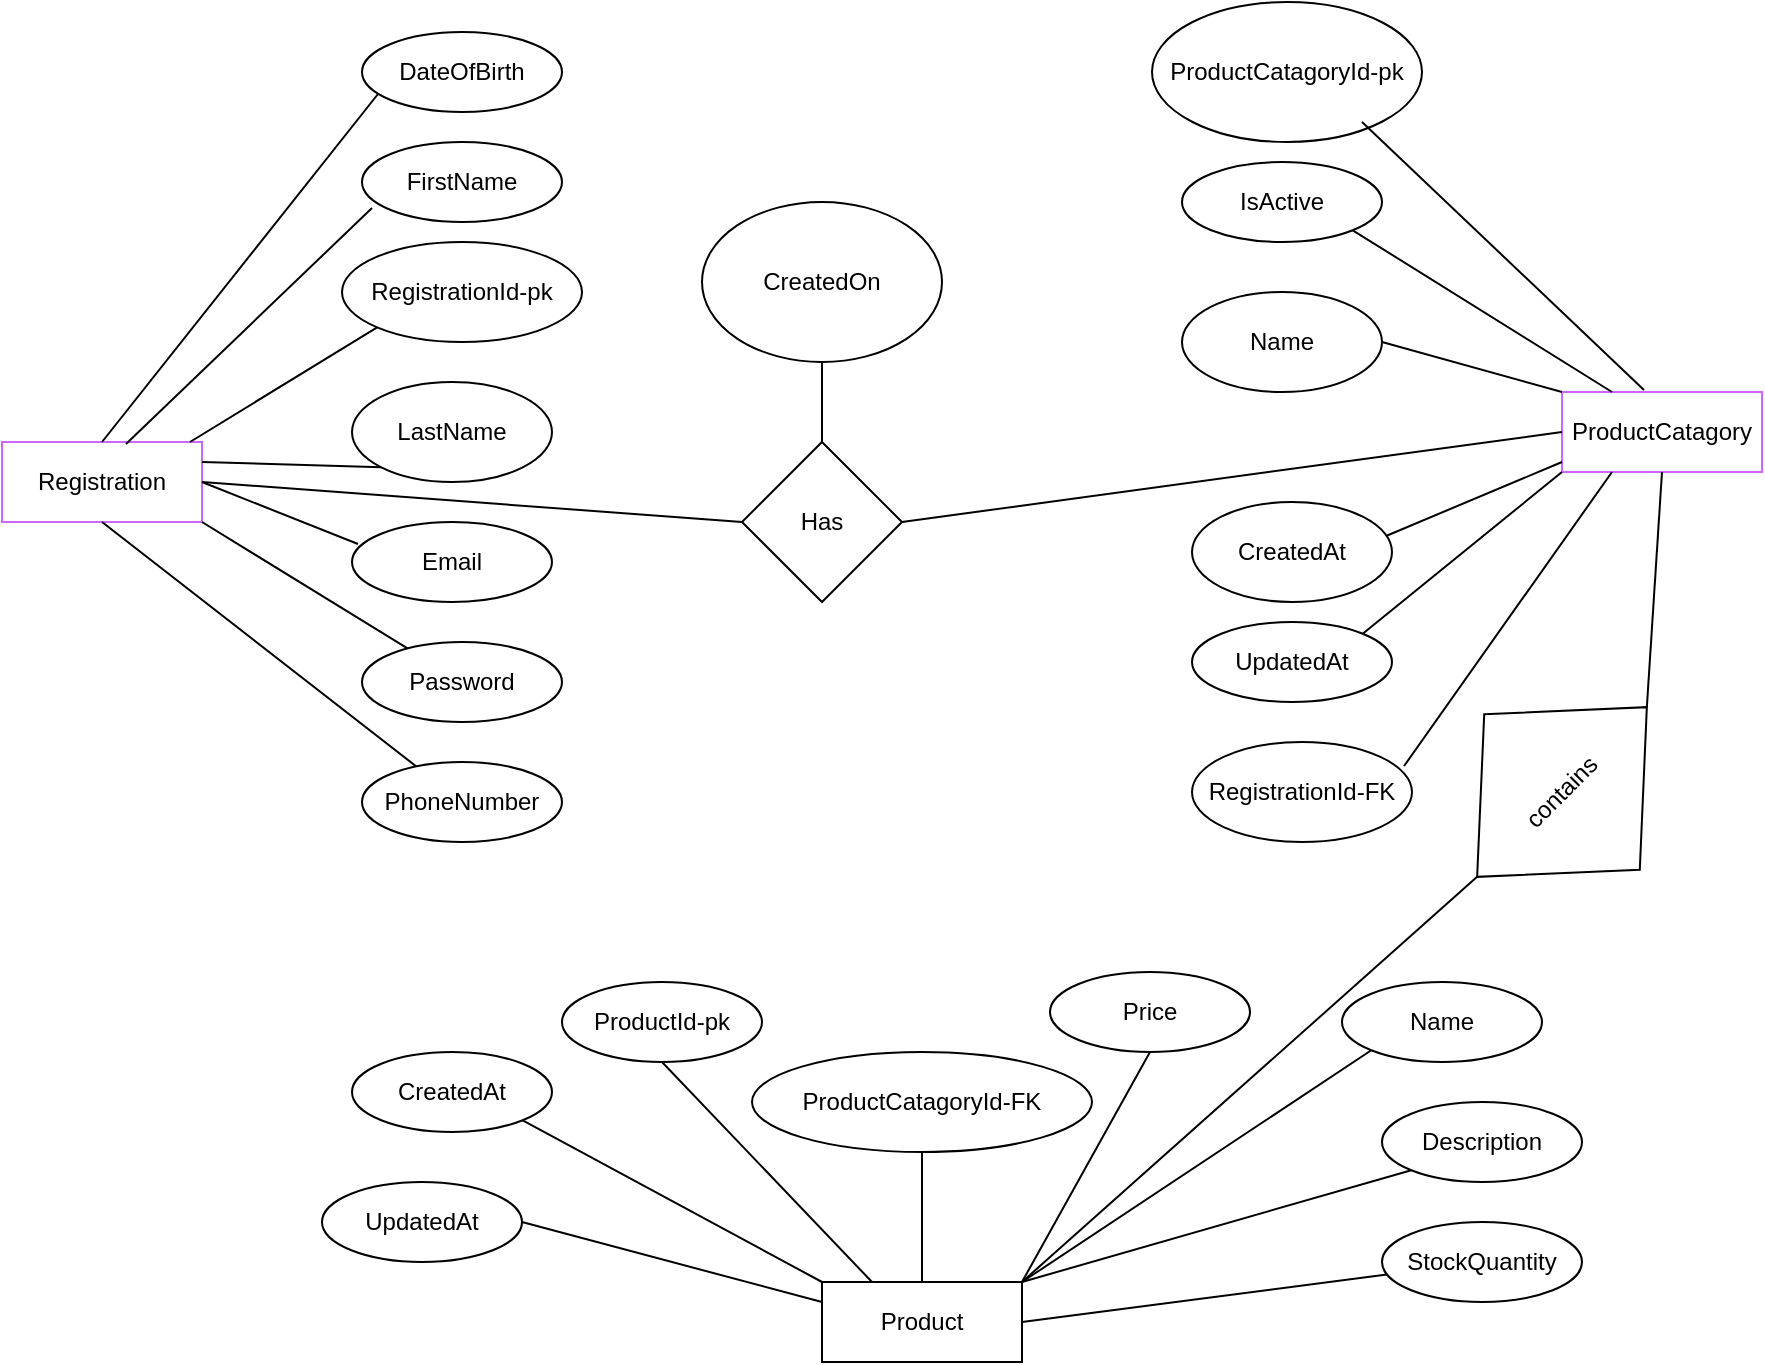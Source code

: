 <mxfile version="24.7.16">
  <diagram name="Page-1" id="yoqPMGKQ8sFOHob906NO">
    <mxGraphModel grid="1" page="1" gridSize="10" guides="1" tooltips="1" connect="1" arrows="1" fold="1" pageScale="1" pageWidth="827" pageHeight="1169" math="0" shadow="0">
      <root>
        <mxCell id="0" />
        <mxCell id="1" parent="0" />
        <object label="Registration" Id="" id="bpkIWRRrYSnmu9F4Bunu-2">
          <mxCell style="whiteSpace=wrap;html=1;align=center;direction=west;strokeColor=#CC66FF;" vertex="1" parent="1">
            <mxGeometry x="-110" y="260" width="100" height="40" as="geometry" />
          </mxCell>
        </object>
        <mxCell id="bpkIWRRrYSnmu9F4Bunu-3" value="Email" style="ellipse;whiteSpace=wrap;html=1;align=center;" vertex="1" parent="1">
          <mxGeometry x="65" y="300" width="100" height="40" as="geometry" />
        </mxCell>
        <mxCell id="bpkIWRRrYSnmu9F4Bunu-4" value="FirstName" style="ellipse;whiteSpace=wrap;html=1;align=center;" vertex="1" parent="1">
          <mxGeometry x="70" y="110" width="100" height="40" as="geometry" />
        </mxCell>
        <mxCell id="bpkIWRRrYSnmu9F4Bunu-5" value="DateOfBirth" style="ellipse;whiteSpace=wrap;html=1;align=center;" vertex="1" parent="1">
          <mxGeometry x="70" y="55" width="100" height="40" as="geometry" />
        </mxCell>
        <mxCell id="bpkIWRRrYSnmu9F4Bunu-6" value="Password" style="ellipse;whiteSpace=wrap;html=1;align=center;" vertex="1" parent="1">
          <mxGeometry x="70" y="360" width="100" height="40" as="geometry" />
        </mxCell>
        <mxCell id="bpkIWRRrYSnmu9F4Bunu-7" value="PhoneNumber" style="ellipse;whiteSpace=wrap;html=1;align=center;" vertex="1" parent="1">
          <mxGeometry x="70" y="420" width="100" height="40" as="geometry" />
        </mxCell>
        <mxCell id="bpkIWRRrYSnmu9F4Bunu-8" value="RegistrationId-pk" style="ellipse;whiteSpace=wrap;html=1;align=center;" vertex="1" parent="1">
          <mxGeometry x="60" y="160" width="120" height="50" as="geometry" />
        </mxCell>
        <mxCell id="bpkIWRRrYSnmu9F4Bunu-9" value="LastName" style="ellipse;whiteSpace=wrap;html=1;align=center;" vertex="1" parent="1">
          <mxGeometry x="65" y="230" width="100" height="50" as="geometry" />
        </mxCell>
        <mxCell id="bpkIWRRrYSnmu9F4Bunu-15" value="" style="endArrow=none;html=1;rounded=0;exitX=0.5;exitY=0;exitDx=0;exitDy=0;" edge="1" parent="1" source="bpkIWRRrYSnmu9F4Bunu-2" target="bpkIWRRrYSnmu9F4Bunu-7">
          <mxGeometry relative="1" as="geometry">
            <mxPoint x="60" y="330" as="sourcePoint" />
            <mxPoint x="220" y="330" as="targetPoint" />
          </mxGeometry>
        </mxCell>
        <mxCell id="bpkIWRRrYSnmu9F4Bunu-16" value="" style="endArrow=none;html=1;rounded=0;exitX=0.08;exitY=0.775;exitDx=0;exitDy=0;entryX=0.5;entryY=1;entryDx=0;entryDy=0;exitPerimeter=0;" edge="1" parent="1" source="bpkIWRRrYSnmu9F4Bunu-5" target="bpkIWRRrYSnmu9F4Bunu-2">
          <mxGeometry relative="1" as="geometry">
            <mxPoint x="470" y="270" as="sourcePoint" />
            <mxPoint x="630" y="270" as="targetPoint" />
          </mxGeometry>
        </mxCell>
        <mxCell id="bpkIWRRrYSnmu9F4Bunu-17" value="" style="endArrow=none;html=1;rounded=0;exitX=0;exitY=0;exitDx=0;exitDy=0;" edge="1" parent="1" source="bpkIWRRrYSnmu9F4Bunu-2" target="bpkIWRRrYSnmu9F4Bunu-6">
          <mxGeometry relative="1" as="geometry">
            <mxPoint x="200" y="160" as="sourcePoint" />
            <mxPoint x="192" y="220" as="targetPoint" />
          </mxGeometry>
        </mxCell>
        <mxCell id="bpkIWRRrYSnmu9F4Bunu-18" value="" style="endArrow=none;html=1;rounded=0;exitX=0;exitY=0.5;exitDx=0;exitDy=0;entryX=0.03;entryY=0.275;entryDx=0;entryDy=0;entryPerimeter=0;" edge="1" parent="1" source="bpkIWRRrYSnmu9F4Bunu-2" target="bpkIWRRrYSnmu9F4Bunu-3">
          <mxGeometry relative="1" as="geometry">
            <mxPoint x="250" y="160" as="sourcePoint" />
            <mxPoint x="291" y="201" as="targetPoint" />
          </mxGeometry>
        </mxCell>
        <mxCell id="bpkIWRRrYSnmu9F4Bunu-19" value="" style="endArrow=none;html=1;rounded=0;exitX=0;exitY=0.75;exitDx=0;exitDy=0;entryX=0;entryY=1;entryDx=0;entryDy=0;" edge="1" parent="1" source="bpkIWRRrYSnmu9F4Bunu-2" target="bpkIWRRrYSnmu9F4Bunu-9">
          <mxGeometry relative="1" as="geometry">
            <mxPoint x="250" y="140" as="sourcePoint" />
            <mxPoint x="300" y="140" as="targetPoint" />
          </mxGeometry>
        </mxCell>
        <mxCell id="bpkIWRRrYSnmu9F4Bunu-20" value="" style="endArrow=none;html=1;rounded=0;exitX=0.38;exitY=0.975;exitDx=0;exitDy=0;entryX=0.05;entryY=0.825;entryDx=0;entryDy=0;exitPerimeter=0;entryPerimeter=0;" edge="1" parent="1" source="bpkIWRRrYSnmu9F4Bunu-2" target="bpkIWRRrYSnmu9F4Bunu-4">
          <mxGeometry relative="1" as="geometry">
            <mxPoint x="250" y="120" as="sourcePoint" />
            <mxPoint x="275" y="93" as="targetPoint" />
          </mxGeometry>
        </mxCell>
        <mxCell id="bpkIWRRrYSnmu9F4Bunu-21" value="" style="endArrow=none;html=1;rounded=0;entryX=0;entryY=1;entryDx=0;entryDy=0;exitX=0.06;exitY=1;exitDx=0;exitDy=0;exitPerimeter=0;" edge="1" parent="1" source="bpkIWRRrYSnmu9F4Bunu-2" target="bpkIWRRrYSnmu9F4Bunu-8">
          <mxGeometry relative="1" as="geometry">
            <mxPoint x="185" y="118" as="sourcePoint" />
            <mxPoint x="180" y="81" as="targetPoint" />
          </mxGeometry>
        </mxCell>
        <object label="ProductCatagory" Id="" id="1fDZVFKlDZydkFbBKpcR-1">
          <mxCell style="whiteSpace=wrap;html=1;align=center;direction=west;strokeColor=#CC66FF;" vertex="1" parent="1">
            <mxGeometry x="670" y="235" width="100" height="40" as="geometry" />
          </mxCell>
        </object>
        <mxCell id="1fDZVFKlDZydkFbBKpcR-2" value="IsActive" style="ellipse;whiteSpace=wrap;html=1;align=center;" vertex="1" parent="1">
          <mxGeometry x="480" y="120" width="100" height="40" as="geometry" />
        </mxCell>
        <mxCell id="1fDZVFKlDZydkFbBKpcR-3" value="ProductCatagoryId-pk" style="ellipse;whiteSpace=wrap;html=1;align=center;" vertex="1" parent="1">
          <mxGeometry x="465" y="40" width="135" height="70" as="geometry" />
        </mxCell>
        <mxCell id="1fDZVFKlDZydkFbBKpcR-4" value="UpdatedAt" style="ellipse;whiteSpace=wrap;html=1;align=center;" vertex="1" parent="1">
          <mxGeometry x="485" y="350" width="100" height="40" as="geometry" />
        </mxCell>
        <mxCell id="1fDZVFKlDZydkFbBKpcR-7" value="CreatedAt" style="ellipse;whiteSpace=wrap;html=1;align=center;" vertex="1" parent="1">
          <mxGeometry x="485" y="290" width="100" height="50" as="geometry" />
        </mxCell>
        <mxCell id="1fDZVFKlDZydkFbBKpcR-8" value="Name" style="ellipse;whiteSpace=wrap;html=1;align=center;" vertex="1" parent="1">
          <mxGeometry x="480" y="185" width="100" height="50" as="geometry" />
        </mxCell>
        <mxCell id="1fDZVFKlDZydkFbBKpcR-10" value="" style="endArrow=none;html=1;rounded=0;exitX=1;exitY=0;exitDx=0;exitDy=0;entryX=1;entryY=0;entryDx=0;entryDy=0;" edge="1" parent="1" source="1fDZVFKlDZydkFbBKpcR-4" target="1fDZVFKlDZydkFbBKpcR-1">
          <mxGeometry relative="1" as="geometry">
            <mxPoint x="880" y="290" as="sourcePoint" />
            <mxPoint x="1040" y="290" as="targetPoint" />
          </mxGeometry>
        </mxCell>
        <mxCell id="1fDZVFKlDZydkFbBKpcR-12" value="" style="endArrow=none;html=1;rounded=0;exitX=0.75;exitY=1;exitDx=0;exitDy=0;entryX=1;entryY=1;entryDx=0;entryDy=0;" edge="1" parent="1" source="1fDZVFKlDZydkFbBKpcR-1" target="1fDZVFKlDZydkFbBKpcR-2">
          <mxGeometry relative="1" as="geometry">
            <mxPoint x="660" y="180" as="sourcePoint" />
            <mxPoint x="701" y="221" as="targetPoint" />
          </mxGeometry>
        </mxCell>
        <mxCell id="1fDZVFKlDZydkFbBKpcR-13" value="" style="endArrow=none;html=1;rounded=0;exitX=1;exitY=1;exitDx=0;exitDy=0;entryX=1;entryY=0.5;entryDx=0;entryDy=0;" edge="1" parent="1" source="1fDZVFKlDZydkFbBKpcR-1" target="1fDZVFKlDZydkFbBKpcR-8">
          <mxGeometry relative="1" as="geometry">
            <mxPoint x="660" y="160" as="sourcePoint" />
            <mxPoint x="710" y="160" as="targetPoint" />
          </mxGeometry>
        </mxCell>
        <mxCell id="1fDZVFKlDZydkFbBKpcR-14" value="" style="endArrow=none;html=1;rounded=0;exitX=0.59;exitY=1.025;exitDx=0;exitDy=0;exitPerimeter=0;" edge="1" parent="1" source="1fDZVFKlDZydkFbBKpcR-1">
          <mxGeometry relative="1" as="geometry">
            <mxPoint x="660" y="140" as="sourcePoint" />
            <mxPoint x="570" y="100" as="targetPoint" />
          </mxGeometry>
        </mxCell>
        <mxCell id="1fDZVFKlDZydkFbBKpcR-15" value="" style="endArrow=none;html=1;rounded=0;entryX=0.97;entryY=0.34;entryDx=0;entryDy=0;entryPerimeter=0;" edge="1" parent="1" target="1fDZVFKlDZydkFbBKpcR-7">
          <mxGeometry relative="1" as="geometry">
            <mxPoint x="670" y="270" as="sourcePoint" />
            <mxPoint x="590" y="101" as="targetPoint" />
          </mxGeometry>
        </mxCell>
        <mxCell id="4mi2hSeog9_nEETRoAdt-1" value="RegistrationId-FK" style="ellipse;whiteSpace=wrap;html=1;align=center;" vertex="1" parent="1">
          <mxGeometry x="485" y="410" width="110" height="50" as="geometry" />
        </mxCell>
        <mxCell id="4mi2hSeog9_nEETRoAdt-2" value="" style="endArrow=none;html=1;rounded=0;exitX=0.964;exitY=0.24;exitDx=0;exitDy=0;entryX=0.75;entryY=0;entryDx=0;entryDy=0;exitPerimeter=0;" edge="1" parent="1" source="4mi2hSeog9_nEETRoAdt-1" target="1fDZVFKlDZydkFbBKpcR-1">
          <mxGeometry relative="1" as="geometry">
            <mxPoint x="156" y="191" as="sourcePoint" />
            <mxPoint x="167" y="163" as="targetPoint" />
          </mxGeometry>
        </mxCell>
        <mxCell id="4mi2hSeog9_nEETRoAdt-4" value="Product" style="rounded=0;whiteSpace=wrap;html=1;" vertex="1" parent="1">
          <mxGeometry x="300" y="680" width="100" height="40" as="geometry" />
        </mxCell>
        <mxCell id="4mi2hSeog9_nEETRoAdt-5" value="ProductId-pk" style="ellipse;whiteSpace=wrap;html=1;align=center;" vertex="1" parent="1">
          <mxGeometry x="170" y="530" width="100" height="40" as="geometry" />
        </mxCell>
        <mxCell id="4mi2hSeog9_nEETRoAdt-6" value="Name" style="ellipse;whiteSpace=wrap;html=1;align=center;" vertex="1" parent="1">
          <mxGeometry x="560" y="530" width="100" height="40" as="geometry" />
        </mxCell>
        <mxCell id="4mi2hSeog9_nEETRoAdt-7" value="ProductCatagoryId-FK" style="ellipse;whiteSpace=wrap;html=1;align=center;" vertex="1" parent="1">
          <mxGeometry x="265" y="565" width="170" height="50" as="geometry" />
        </mxCell>
        <mxCell id="4mi2hSeog9_nEETRoAdt-8" value="StockQuantity" style="ellipse;whiteSpace=wrap;html=1;align=center;" vertex="1" parent="1">
          <mxGeometry x="580" y="650" width="100" height="40" as="geometry" />
        </mxCell>
        <mxCell id="4mi2hSeog9_nEETRoAdt-9" value="Price" style="ellipse;whiteSpace=wrap;html=1;align=center;" vertex="1" parent="1">
          <mxGeometry x="414" y="525" width="100" height="40" as="geometry" />
        </mxCell>
        <mxCell id="4mi2hSeog9_nEETRoAdt-10" value="Description" style="ellipse;whiteSpace=wrap;html=1;align=center;" vertex="1" parent="1">
          <mxGeometry x="580" y="590" width="100" height="40" as="geometry" />
        </mxCell>
        <mxCell id="4mi2hSeog9_nEETRoAdt-11" value="CreatedAt" style="ellipse;whiteSpace=wrap;html=1;align=center;" vertex="1" parent="1">
          <mxGeometry x="65" y="565" width="100" height="40" as="geometry" />
        </mxCell>
        <mxCell id="4mi2hSeog9_nEETRoAdt-12" value="UpdatedAt" style="ellipse;whiteSpace=wrap;html=1;align=center;" vertex="1" parent="1">
          <mxGeometry x="50" y="630" width="100" height="40" as="geometry" />
        </mxCell>
        <mxCell id="4mi2hSeog9_nEETRoAdt-15" value="" style="endArrow=none;html=1;rounded=0;exitX=0;exitY=1;exitDx=0;exitDy=0;" edge="1" parent="1" source="4mi2hSeog9_nEETRoAdt-10">
          <mxGeometry width="50" height="50" relative="1" as="geometry">
            <mxPoint x="248" y="407" as="sourcePoint" />
            <mxPoint x="400" y="680" as="targetPoint" />
          </mxGeometry>
        </mxCell>
        <mxCell id="4mi2hSeog9_nEETRoAdt-17" value="" style="endArrow=none;html=1;rounded=0;entryX=1;entryY=0.5;entryDx=0;entryDy=0;" edge="1" parent="1" source="4mi2hSeog9_nEETRoAdt-8" target="4mi2hSeog9_nEETRoAdt-4">
          <mxGeometry width="50" height="50" relative="1" as="geometry">
            <mxPoint x="374" y="500" as="sourcePoint" />
            <mxPoint x="385" y="380" as="targetPoint" />
          </mxGeometry>
        </mxCell>
        <mxCell id="4mi2hSeog9_nEETRoAdt-23" value="" style="endArrow=none;html=1;rounded=0;exitX=0;exitY=1;exitDx=0;exitDy=0;" edge="1" parent="1" source="4mi2hSeog9_nEETRoAdt-6">
          <mxGeometry width="50" height="50" relative="1" as="geometry">
            <mxPoint x="585" y="634" as="sourcePoint" />
            <mxPoint x="400" y="680" as="targetPoint" />
          </mxGeometry>
        </mxCell>
        <mxCell id="4mi2hSeog9_nEETRoAdt-24" value="" style="endArrow=none;html=1;rounded=0;exitX=0.5;exitY=1;exitDx=0;exitDy=0;" edge="1" parent="1" source="4mi2hSeog9_nEETRoAdt-9">
          <mxGeometry width="50" height="50" relative="1" as="geometry">
            <mxPoint x="555" y="574" as="sourcePoint" />
            <mxPoint x="400" y="680" as="targetPoint" />
          </mxGeometry>
        </mxCell>
        <mxCell id="4mi2hSeog9_nEETRoAdt-25" value="" style="endArrow=none;html=1;rounded=0;exitX=0.5;exitY=1;exitDx=0;exitDy=0;entryX=0.5;entryY=0;entryDx=0;entryDy=0;" edge="1" parent="1" source="4mi2hSeog9_nEETRoAdt-7" target="4mi2hSeog9_nEETRoAdt-4">
          <mxGeometry width="50" height="50" relative="1" as="geometry">
            <mxPoint x="474" y="575" as="sourcePoint" />
            <mxPoint x="410" y="690" as="targetPoint" />
          </mxGeometry>
        </mxCell>
        <mxCell id="4mi2hSeog9_nEETRoAdt-27" value="" style="endArrow=none;html=1;rounded=0;exitX=0.5;exitY=1;exitDx=0;exitDy=0;entryX=0.25;entryY=0;entryDx=0;entryDy=0;" edge="1" parent="1" source="4mi2hSeog9_nEETRoAdt-5" target="4mi2hSeog9_nEETRoAdt-4">
          <mxGeometry width="50" height="50" relative="1" as="geometry">
            <mxPoint x="360" y="625" as="sourcePoint" />
            <mxPoint x="360" y="690" as="targetPoint" />
          </mxGeometry>
        </mxCell>
        <mxCell id="4mi2hSeog9_nEETRoAdt-28" value="" style="endArrow=none;html=1;rounded=0;exitX=1;exitY=1;exitDx=0;exitDy=0;entryX=0;entryY=0;entryDx=0;entryDy=0;" edge="1" parent="1" source="4mi2hSeog9_nEETRoAdt-11" target="4mi2hSeog9_nEETRoAdt-4">
          <mxGeometry width="50" height="50" relative="1" as="geometry">
            <mxPoint x="230" y="580" as="sourcePoint" />
            <mxPoint x="335" y="690" as="targetPoint" />
          </mxGeometry>
        </mxCell>
        <mxCell id="4mi2hSeog9_nEETRoAdt-29" value="" style="endArrow=none;html=1;rounded=0;exitX=1;exitY=0.5;exitDx=0;exitDy=0;" edge="1" parent="1" source="4mi2hSeog9_nEETRoAdt-12">
          <mxGeometry width="50" height="50" relative="1" as="geometry">
            <mxPoint x="160" y="609" as="sourcePoint" />
            <mxPoint x="300" y="690" as="targetPoint" />
          </mxGeometry>
        </mxCell>
        <mxCell id="4mi2hSeog9_nEETRoAdt-30" value="contains" style="rhombus;whiteSpace=wrap;html=1;rotation=-45;" vertex="1" parent="1">
          <mxGeometry x="610" y="380" width="120" height="110" as="geometry" />
        </mxCell>
        <mxCell id="4mi2hSeog9_nEETRoAdt-31" value="" style="endArrow=none;html=1;rounded=0;exitX=1;exitY=0.5;exitDx=0;exitDy=0;entryX=0.5;entryY=0;entryDx=0;entryDy=0;" edge="1" parent="1" source="4mi2hSeog9_nEETRoAdt-30" target="1fDZVFKlDZydkFbBKpcR-1">
          <mxGeometry relative="1" as="geometry">
            <mxPoint x="601" y="422" as="sourcePoint" />
            <mxPoint x="705" y="285" as="targetPoint" />
          </mxGeometry>
        </mxCell>
        <mxCell id="4mi2hSeog9_nEETRoAdt-32" value="" style="endArrow=none;html=1;rounded=0;exitX=1;exitY=0;exitDx=0;exitDy=0;entryX=0;entryY=0.5;entryDx=0;entryDy=0;" edge="1" parent="1" source="4mi2hSeog9_nEETRoAdt-4" target="4mi2hSeog9_nEETRoAdt-30">
          <mxGeometry relative="1" as="geometry">
            <mxPoint x="758" y="449" as="sourcePoint" />
            <mxPoint x="730" y="285" as="targetPoint" />
          </mxGeometry>
        </mxCell>
        <mxCell id="4mi2hSeog9_nEETRoAdt-33" value="Has" style="rhombus;whiteSpace=wrap;html=1;" vertex="1" parent="1">
          <mxGeometry x="260" y="260" width="80" height="80" as="geometry" />
        </mxCell>
        <mxCell id="4mi2hSeog9_nEETRoAdt-34" value="" style="endArrow=none;html=1;rounded=0;exitX=0;exitY=0.5;exitDx=0;exitDy=0;entryX=0;entryY=0.5;entryDx=0;entryDy=0;" edge="1" parent="1" source="bpkIWRRrYSnmu9F4Bunu-2" target="4mi2hSeog9_nEETRoAdt-33">
          <mxGeometry relative="1" as="geometry">
            <mxPoint x="-50" y="310" as="sourcePoint" />
            <mxPoint x="107" y="432" as="targetPoint" />
          </mxGeometry>
        </mxCell>
        <mxCell id="4mi2hSeog9_nEETRoAdt-35" value="" style="endArrow=none;html=1;rounded=0;exitX=1;exitY=0.5;exitDx=0;exitDy=0;entryX=1;entryY=0.5;entryDx=0;entryDy=0;" edge="1" parent="1" source="4mi2hSeog9_nEETRoAdt-33" target="1fDZVFKlDZydkFbBKpcR-1">
          <mxGeometry relative="1" as="geometry">
            <mxPoint y="290" as="sourcePoint" />
            <mxPoint x="270" y="310" as="targetPoint" />
          </mxGeometry>
        </mxCell>
        <mxCell id="4mi2hSeog9_nEETRoAdt-36" value="CreatedOn" style="ellipse;whiteSpace=wrap;html=1;" vertex="1" parent="1">
          <mxGeometry x="240" y="140" width="120" height="80" as="geometry" />
        </mxCell>
        <mxCell id="4mi2hSeog9_nEETRoAdt-37" value="" style="endArrow=none;html=1;rounded=0;entryX=0.5;entryY=1;entryDx=0;entryDy=0;exitX=0.5;exitY=0;exitDx=0;exitDy=0;" edge="1" parent="1" source="4mi2hSeog9_nEETRoAdt-33" target="4mi2hSeog9_nEETRoAdt-36">
          <mxGeometry width="50" height="50" relative="1" as="geometry">
            <mxPoint x="330" y="480" as="sourcePoint" />
            <mxPoint x="380" y="430" as="targetPoint" />
          </mxGeometry>
        </mxCell>
      </root>
    </mxGraphModel>
  </diagram>
</mxfile>
